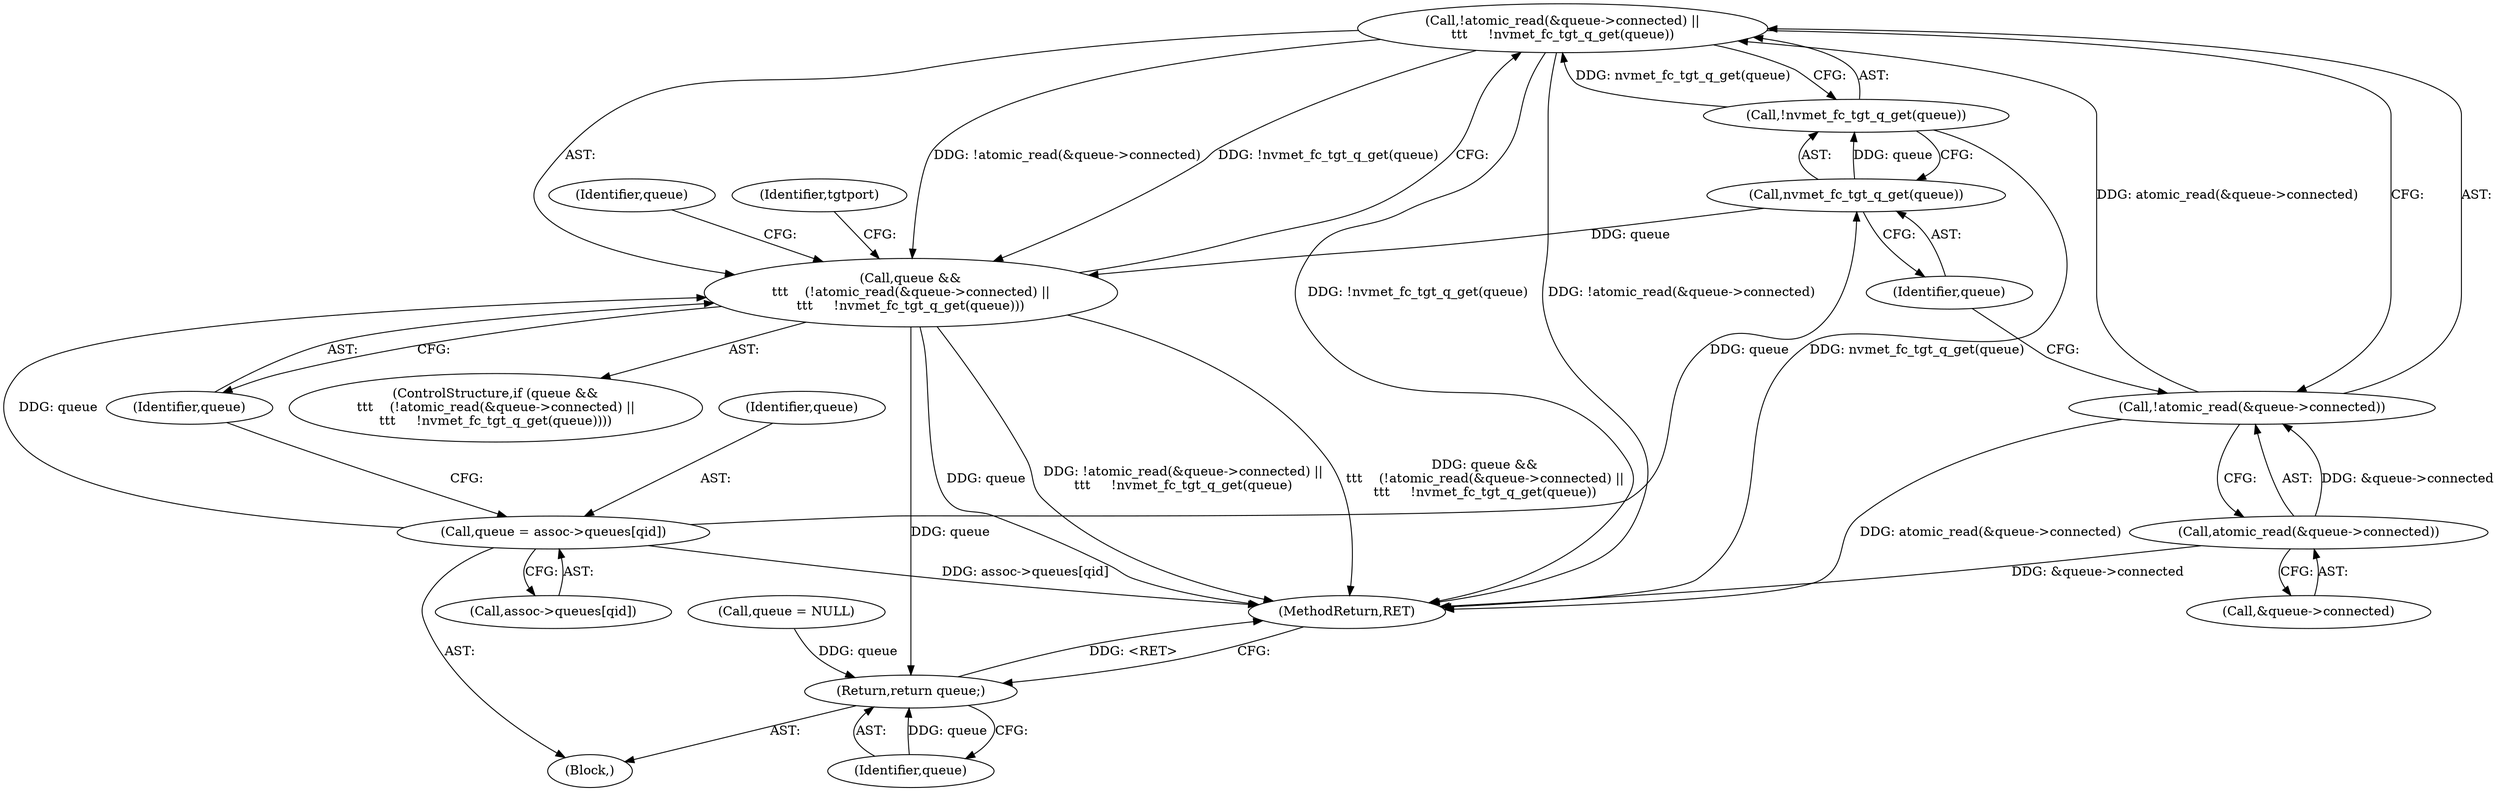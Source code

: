 digraph "0_linux_0c319d3a144d4b8f1ea2047fd614d2149b68f889@API" {
"1000147" [label="(Call,!atomic_read(&queue->connected) ||\n\t\t\t     !nvmet_fc_tgt_q_get(queue))"];
"1000148" [label="(Call,!atomic_read(&queue->connected))"];
"1000149" [label="(Call,atomic_read(&queue->connected))"];
"1000154" [label="(Call,!nvmet_fc_tgt_q_get(queue))"];
"1000155" [label="(Call,nvmet_fc_tgt_q_get(queue))"];
"1000137" [label="(Call,queue = assoc->queues[qid])"];
"1000145" [label="(Call,queue &&\n\t\t\t    (!atomic_read(&queue->connected) ||\n\t\t\t     !nvmet_fc_tgt_q_get(queue)))"];
"1000166" [label="(Return,return queue;)"];
"1000150" [label="(Call,&queue->connected)"];
"1000148" [label="(Call,!atomic_read(&queue->connected))"];
"1000156" [label="(Identifier,queue)"];
"1000149" [label="(Call,atomic_read(&queue->connected))"];
"1000144" [label="(ControlStructure,if (queue &&\n\t\t\t    (!atomic_read(&queue->connected) ||\n\t\t\t     !nvmet_fc_tgt_q_get(queue))))"];
"1000167" [label="(Identifier,queue)"];
"1000136" [label="(Block,)"];
"1000139" [label="(Call,assoc->queues[qid])"];
"1000157" [label="(Call,queue = NULL)"];
"1000155" [label="(Call,nvmet_fc_tgt_q_get(queue))"];
"1000158" [label="(Identifier,queue)"];
"1000176" [label="(MethodReturn,RET)"];
"1000166" [label="(Return,return queue;)"];
"1000137" [label="(Call,queue = assoc->queues[qid])"];
"1000146" [label="(Identifier,queue)"];
"1000138" [label="(Identifier,queue)"];
"1000147" [label="(Call,!atomic_read(&queue->connected) ||\n\t\t\t     !nvmet_fc_tgt_q_get(queue))"];
"1000145" [label="(Call,queue &&\n\t\t\t    (!atomic_read(&queue->connected) ||\n\t\t\t     !nvmet_fc_tgt_q_get(queue)))"];
"1000154" [label="(Call,!nvmet_fc_tgt_q_get(queue))"];
"1000163" [label="(Identifier,tgtport)"];
"1000147" -> "1000145"  [label="AST: "];
"1000147" -> "1000148"  [label="CFG: "];
"1000147" -> "1000154"  [label="CFG: "];
"1000148" -> "1000147"  [label="AST: "];
"1000154" -> "1000147"  [label="AST: "];
"1000145" -> "1000147"  [label="CFG: "];
"1000147" -> "1000176"  [label="DDG: !nvmet_fc_tgt_q_get(queue)"];
"1000147" -> "1000176"  [label="DDG: !atomic_read(&queue->connected)"];
"1000147" -> "1000145"  [label="DDG: !atomic_read(&queue->connected)"];
"1000147" -> "1000145"  [label="DDG: !nvmet_fc_tgt_q_get(queue)"];
"1000148" -> "1000147"  [label="DDG: atomic_read(&queue->connected)"];
"1000154" -> "1000147"  [label="DDG: nvmet_fc_tgt_q_get(queue)"];
"1000148" -> "1000149"  [label="CFG: "];
"1000149" -> "1000148"  [label="AST: "];
"1000156" -> "1000148"  [label="CFG: "];
"1000148" -> "1000176"  [label="DDG: atomic_read(&queue->connected)"];
"1000149" -> "1000148"  [label="DDG: &queue->connected"];
"1000149" -> "1000150"  [label="CFG: "];
"1000150" -> "1000149"  [label="AST: "];
"1000149" -> "1000176"  [label="DDG: &queue->connected"];
"1000154" -> "1000155"  [label="CFG: "];
"1000155" -> "1000154"  [label="AST: "];
"1000154" -> "1000176"  [label="DDG: nvmet_fc_tgt_q_get(queue)"];
"1000155" -> "1000154"  [label="DDG: queue"];
"1000155" -> "1000156"  [label="CFG: "];
"1000156" -> "1000155"  [label="AST: "];
"1000155" -> "1000145"  [label="DDG: queue"];
"1000137" -> "1000155"  [label="DDG: queue"];
"1000137" -> "1000136"  [label="AST: "];
"1000137" -> "1000139"  [label="CFG: "];
"1000138" -> "1000137"  [label="AST: "];
"1000139" -> "1000137"  [label="AST: "];
"1000146" -> "1000137"  [label="CFG: "];
"1000137" -> "1000176"  [label="DDG: assoc->queues[qid]"];
"1000137" -> "1000145"  [label="DDG: queue"];
"1000145" -> "1000144"  [label="AST: "];
"1000145" -> "1000146"  [label="CFG: "];
"1000146" -> "1000145"  [label="AST: "];
"1000158" -> "1000145"  [label="CFG: "];
"1000163" -> "1000145"  [label="CFG: "];
"1000145" -> "1000176"  [label="DDG: queue &&\n\t\t\t    (!atomic_read(&queue->connected) ||\n\t\t\t     !nvmet_fc_tgt_q_get(queue))"];
"1000145" -> "1000176"  [label="DDG: queue"];
"1000145" -> "1000176"  [label="DDG: !atomic_read(&queue->connected) ||\n\t\t\t     !nvmet_fc_tgt_q_get(queue)"];
"1000145" -> "1000166"  [label="DDG: queue"];
"1000166" -> "1000136"  [label="AST: "];
"1000166" -> "1000167"  [label="CFG: "];
"1000167" -> "1000166"  [label="AST: "];
"1000176" -> "1000166"  [label="CFG: "];
"1000166" -> "1000176"  [label="DDG: <RET>"];
"1000167" -> "1000166"  [label="DDG: queue"];
"1000157" -> "1000166"  [label="DDG: queue"];
}
